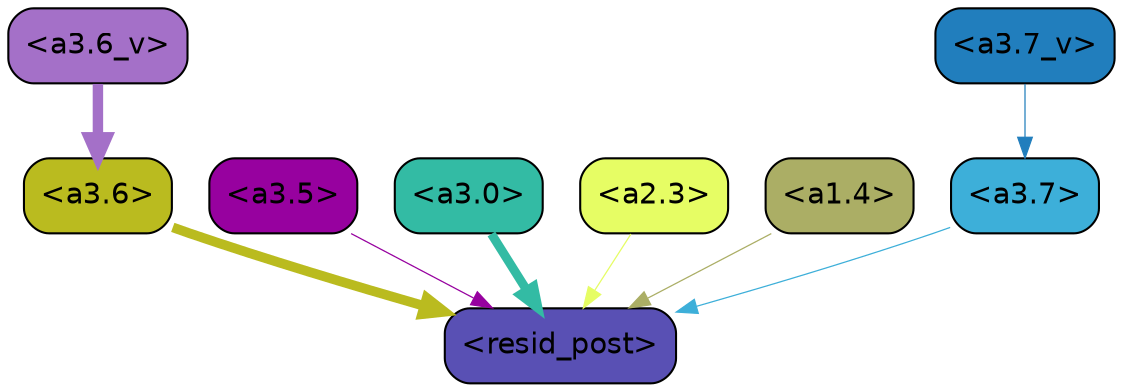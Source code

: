 strict digraph "" {
	graph [bgcolor=transparent,
		layout=dot,
		overlap=false,
		splines=true
	];
	"<a3.7>"	[color=black,
		fillcolor="#3dafd9",
		fontname=Helvetica,
		shape=box,
		style="filled, rounded"];
	"<resid_post>"	[color=black,
		fillcolor="#5950b4",
		fontname=Helvetica,
		shape=box,
		style="filled, rounded"];
	"<a3.7>" -> "<resid_post>"	[color="#3dafd9",
		penwidth=0.6];
	"<a3.6>"	[color=black,
		fillcolor="#babb1f",
		fontname=Helvetica,
		shape=box,
		style="filled, rounded"];
	"<a3.6>" -> "<resid_post>"	[color="#babb1f",
		penwidth=4.646730065345764];
	"<a3.5>"	[color=black,
		fillcolor="#97019f",
		fontname=Helvetica,
		shape=box,
		style="filled, rounded"];
	"<a3.5>" -> "<resid_post>"	[color="#97019f",
		penwidth=0.6];
	"<a3.0>"	[color=black,
		fillcolor="#33bba4",
		fontname=Helvetica,
		shape=box,
		style="filled, rounded"];
	"<a3.0>" -> "<resid_post>"	[color="#33bba4",
		penwidth=4.323132634162903];
	"<a2.3>"	[color=black,
		fillcolor="#e6fd64",
		fontname=Helvetica,
		shape=box,
		style="filled, rounded"];
	"<a2.3>" -> "<resid_post>"	[color="#e6fd64",
		penwidth=0.6];
	"<a1.4>"	[color=black,
		fillcolor="#abae65",
		fontname=Helvetica,
		shape=box,
		style="filled, rounded"];
	"<a1.4>" -> "<resid_post>"	[color="#abae65",
		penwidth=0.6];
	"<a3.7_v>"	[color=black,
		fillcolor="#217ebd",
		fontname=Helvetica,
		shape=box,
		style="filled, rounded"];
	"<a3.7_v>" -> "<a3.7>"	[color="#217ebd",
		penwidth=0.6];
	"<a3.6_v>"	[color=black,
		fillcolor="#a470c8",
		fontname=Helvetica,
		shape=box,
		style="filled, rounded"];
	"<a3.6_v>" -> "<a3.6>"	[color="#a470c8",
		penwidth=5.002329230308533];
}
